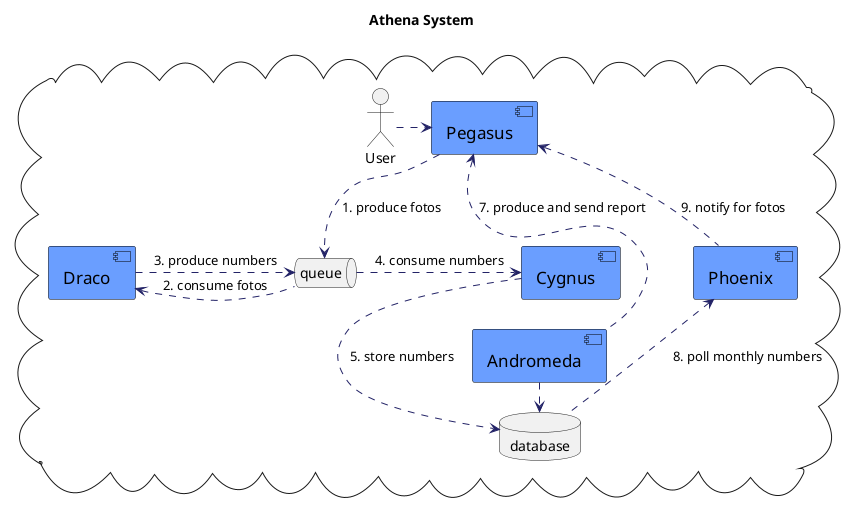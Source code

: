 @startuml

skinparam component {
    FontColor          black
    AttributeFontColor black
    FontSize           17
    AttributeFontSize  15
    AttributeFontname  Droid Sans Mono
    BackgroundColor    #6A9EFF
    BorderColor        black
    ArrowColor         #222266
}

title "Athena System"
skinparam componentStyle uml2

cloud {
    actor "User" as user
    component "Pegasus" as pegasus
    queue "queue" as queue
    component "Draco" as draco
    component "Cygnus" as cygnus
    component "Andromeda" as andromeda
    database "database" as database
    component "Phoenix" as phoenix

    user .right.> pegasus 
    pegasus .down.> queue : 1. produce fotos
    
    queue .left.> draco : 2. consume fotos
    queue <.left. draco : 3. produce numbers

    queue .right.> cygnus : 4. consume numbers
    
    cygnus .down.> database : 5. store numbers
  
    andromeda .right.> database : 6. consume monthly numbers
    andromeda .up.> pegasus : 7. produce and send report
  
    database .up.> phoenix : 8. poll monthly numbers
    phoenix .up.> pegasus : 9. notify for fotos
  
}

@enduml
